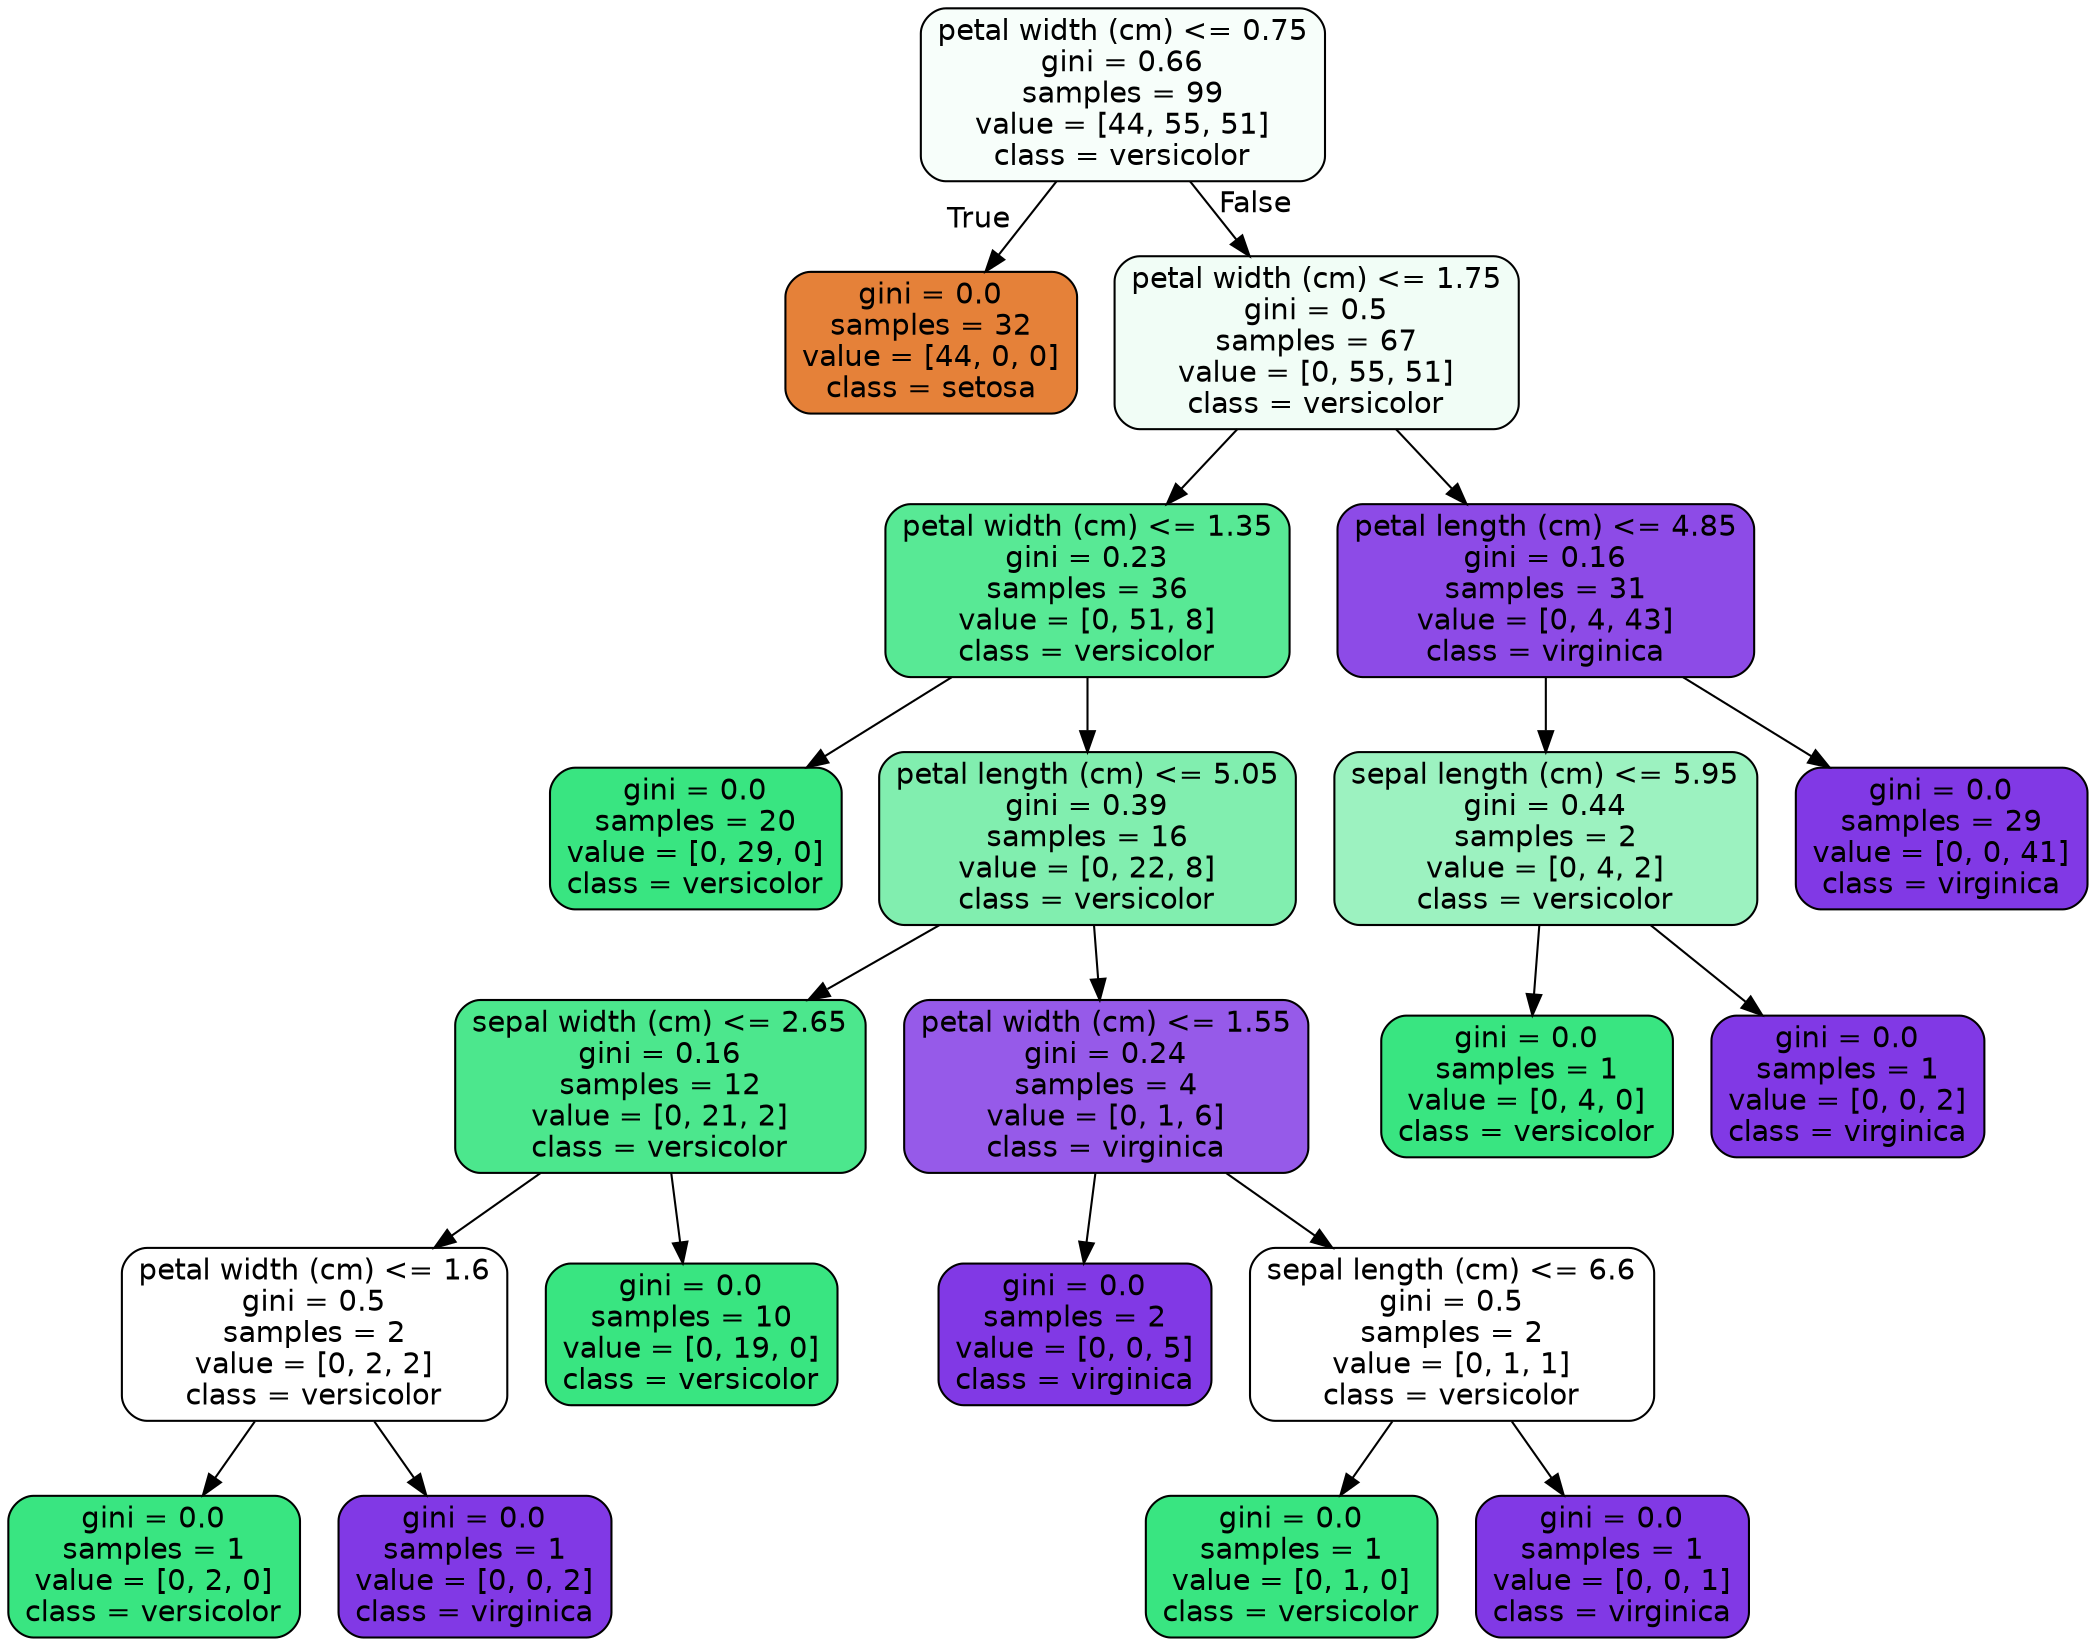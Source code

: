 digraph Tree {
node [shape=box, style="filled, rounded", color="black", fontname=helvetica] ;
edge [fontname=helvetica] ;
0 [label="petal width (cm) <= 0.75\ngini = 0.66\nsamples = 99\nvalue = [44, 55, 51]\nclass = versicolor", fillcolor="#f7fefa"] ;
1 [label="gini = 0.0\nsamples = 32\nvalue = [44, 0, 0]\nclass = setosa", fillcolor="#e58139"] ;
0 -> 1 [labeldistance=2.5, labelangle=45, headlabel="True"] ;
2 [label="petal width (cm) <= 1.75\ngini = 0.5\nsamples = 67\nvalue = [0, 55, 51]\nclass = versicolor", fillcolor="#f1fdf6"] ;
0 -> 2 [labeldistance=2.5, labelangle=-45, headlabel="False"] ;
3 [label="petal width (cm) <= 1.35\ngini = 0.23\nsamples = 36\nvalue = [0, 51, 8]\nclass = versicolor", fillcolor="#58e995"] ;
2 -> 3 ;
4 [label="gini = 0.0\nsamples = 20\nvalue = [0, 29, 0]\nclass = versicolor", fillcolor="#39e581"] ;
3 -> 4 ;
5 [label="petal length (cm) <= 5.05\ngini = 0.39\nsamples = 16\nvalue = [0, 22, 8]\nclass = versicolor", fillcolor="#81eeaf"] ;
3 -> 5 ;
6 [label="sepal width (cm) <= 2.65\ngini = 0.16\nsamples = 12\nvalue = [0, 21, 2]\nclass = versicolor", fillcolor="#4ce78d"] ;
5 -> 6 ;
7 [label="petal width (cm) <= 1.6\ngini = 0.5\nsamples = 2\nvalue = [0, 2, 2]\nclass = versicolor", fillcolor="#ffffff"] ;
6 -> 7 ;
8 [label="gini = 0.0\nsamples = 1\nvalue = [0, 2, 0]\nclass = versicolor", fillcolor="#39e581"] ;
7 -> 8 ;
9 [label="gini = 0.0\nsamples = 1\nvalue = [0, 0, 2]\nclass = virginica", fillcolor="#8139e5"] ;
7 -> 9 ;
10 [label="gini = 0.0\nsamples = 10\nvalue = [0, 19, 0]\nclass = versicolor", fillcolor="#39e581"] ;
6 -> 10 ;
11 [label="petal width (cm) <= 1.55\ngini = 0.24\nsamples = 4\nvalue = [0, 1, 6]\nclass = virginica", fillcolor="#965ae9"] ;
5 -> 11 ;
12 [label="gini = 0.0\nsamples = 2\nvalue = [0, 0, 5]\nclass = virginica", fillcolor="#8139e5"] ;
11 -> 12 ;
13 [label="sepal length (cm) <= 6.6\ngini = 0.5\nsamples = 2\nvalue = [0, 1, 1]\nclass = versicolor", fillcolor="#ffffff"] ;
11 -> 13 ;
14 [label="gini = 0.0\nsamples = 1\nvalue = [0, 1, 0]\nclass = versicolor", fillcolor="#39e581"] ;
13 -> 14 ;
15 [label="gini = 0.0\nsamples = 1\nvalue = [0, 0, 1]\nclass = virginica", fillcolor="#8139e5"] ;
13 -> 15 ;
16 [label="petal length (cm) <= 4.85\ngini = 0.16\nsamples = 31\nvalue = [0, 4, 43]\nclass = virginica", fillcolor="#8d4be7"] ;
2 -> 16 ;
17 [label="sepal length (cm) <= 5.95\ngini = 0.44\nsamples = 2\nvalue = [0, 4, 2]\nclass = versicolor", fillcolor="#9cf2c0"] ;
16 -> 17 ;
18 [label="gini = 0.0\nsamples = 1\nvalue = [0, 4, 0]\nclass = versicolor", fillcolor="#39e581"] ;
17 -> 18 ;
19 [label="gini = 0.0\nsamples = 1\nvalue = [0, 0, 2]\nclass = virginica", fillcolor="#8139e5"] ;
17 -> 19 ;
20 [label="gini = 0.0\nsamples = 29\nvalue = [0, 0, 41]\nclass = virginica", fillcolor="#8139e5"] ;
16 -> 20 ;
}